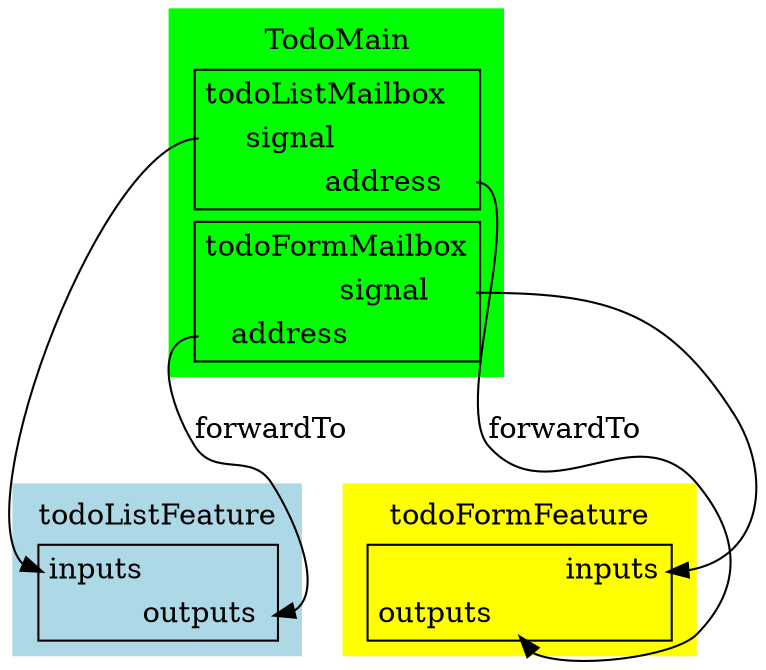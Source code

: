 digraph connections {
  TodoMain [shape="plaintext", style="filled", fillcolor="green", label=<
    <table border="0">
      <tr><td border="0" port="jsp">TodoMain</td></tr>
      <tr><td><table border="1">
        <tr><td border="0" align="left">todoListMailbox</td></tr>
        <tr><td border="0" align="center" port="signal1">signal          </td></tr>
        <tr><td border="0" align="center" port="address1">          address</td></tr>
      </table></td></tr>
      <tr><td><table border="1">
        <tr><td border="0" align="left">todoFormMailbox</td></tr>
        <tr><td border="0" align="center" port="signal2">          signal</td></tr>
        <tr><td border="0" align="center" port="address2">address          </td></tr>
      </table></td></tr>
    </table>
  >]

  TodoListFeature [shape="plaintext", style="filled", fillcolor="lightblue", label=<
    <table border="0">
      <tr><td border="0" port="actionBean">todoListFeature</td></tr>
      <tr><td><table border="1">
        <tr><td border="0" align="left" port="inputs1">inputs</td></tr>
        <tr><td border="0" align="left" port="outputs1">          outputs</td></tr>
      </table></td></tr>
    </table>
  >]

  TodoFormFeature [shape="plaintext", style="filled", fillcolor="yellow", label=<
    <table border="0">
      <tr><td border="0" port="actionBean">todoFormFeature</td></tr>
      <tr><td><table border="1">
        <tr><td border="0" align="left" port="inputs2">                    inputs</td></tr>
        <tr><td border="0" align="left" port="outputs2">outputs</td></tr>
      </table></td></tr>
    </table>
  >]

  TodoMain:signal1 -> TodoListFeature:inputs1 [label=""]
  TodoMain:address1 -> TodoFormFeature:outputs2 [label="forwardTo          "]

  TodoMain:signal2 -> TodoFormFeature:inputs2 [label=""]
  TodoMain:address2 -> TodoListFeature:outputs1 [label="forwardTo          "]
}

